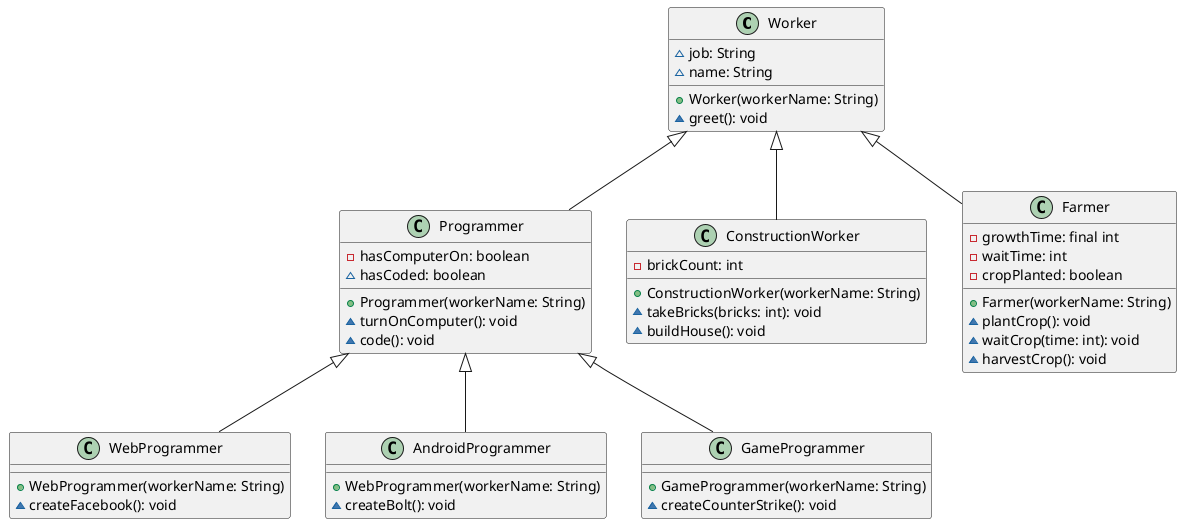 @startuml
class Worker {
    +Worker(workerName: String)
    ~job: String
    ~name: String
    ~greet(): void
}
class Programmer {
    +Programmer(workerName: String)
    -hasComputerOn: boolean
    ~hasCoded: boolean
    ~turnOnComputer(): void
    ~code(): void
}
class WebProgrammer {
    +WebProgrammer(workerName: String)
    ~createFacebook(): void
}
class AndroidProgrammer {
    +WebProgrammer(workerName: String)
    ~createBolt(): void
}
class GameProgrammer {
    +GameProgrammer(workerName: String)
    ~createCounterStrike(): void
}
class ConstructionWorker {
    +ConstructionWorker(workerName: String)
    -brickCount: int
    ~takeBricks(bricks: int): void
    ~buildHouse(): void
}
class Farmer {
    +Farmer(workerName: String)
    -growthTime: final int
    -waitTime: int
    -cropPlanted: boolean
    ~plantCrop(): void
    ~waitCrop(time: int): void
    ~harvestCrop(): void
}
Worker <|-- Programmer
Worker <|-- ConstructionWorker
Worker <|-- Farmer
Programmer <|-- WebProgrammer
Programmer <|-- AndroidProgrammer
Programmer <|-- GameProgrammer

@enduml